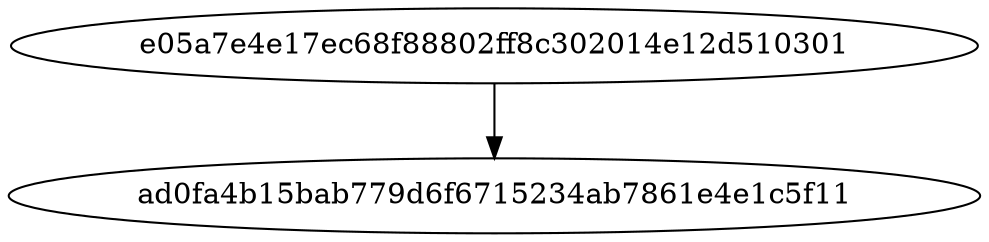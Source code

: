 digraph G {
    "e05a7e4e17ec68f88802ff8c302014e12d510301" -> "ad0fa4b15bab779d6f6715234ab7861e4e1c5f11";
}
